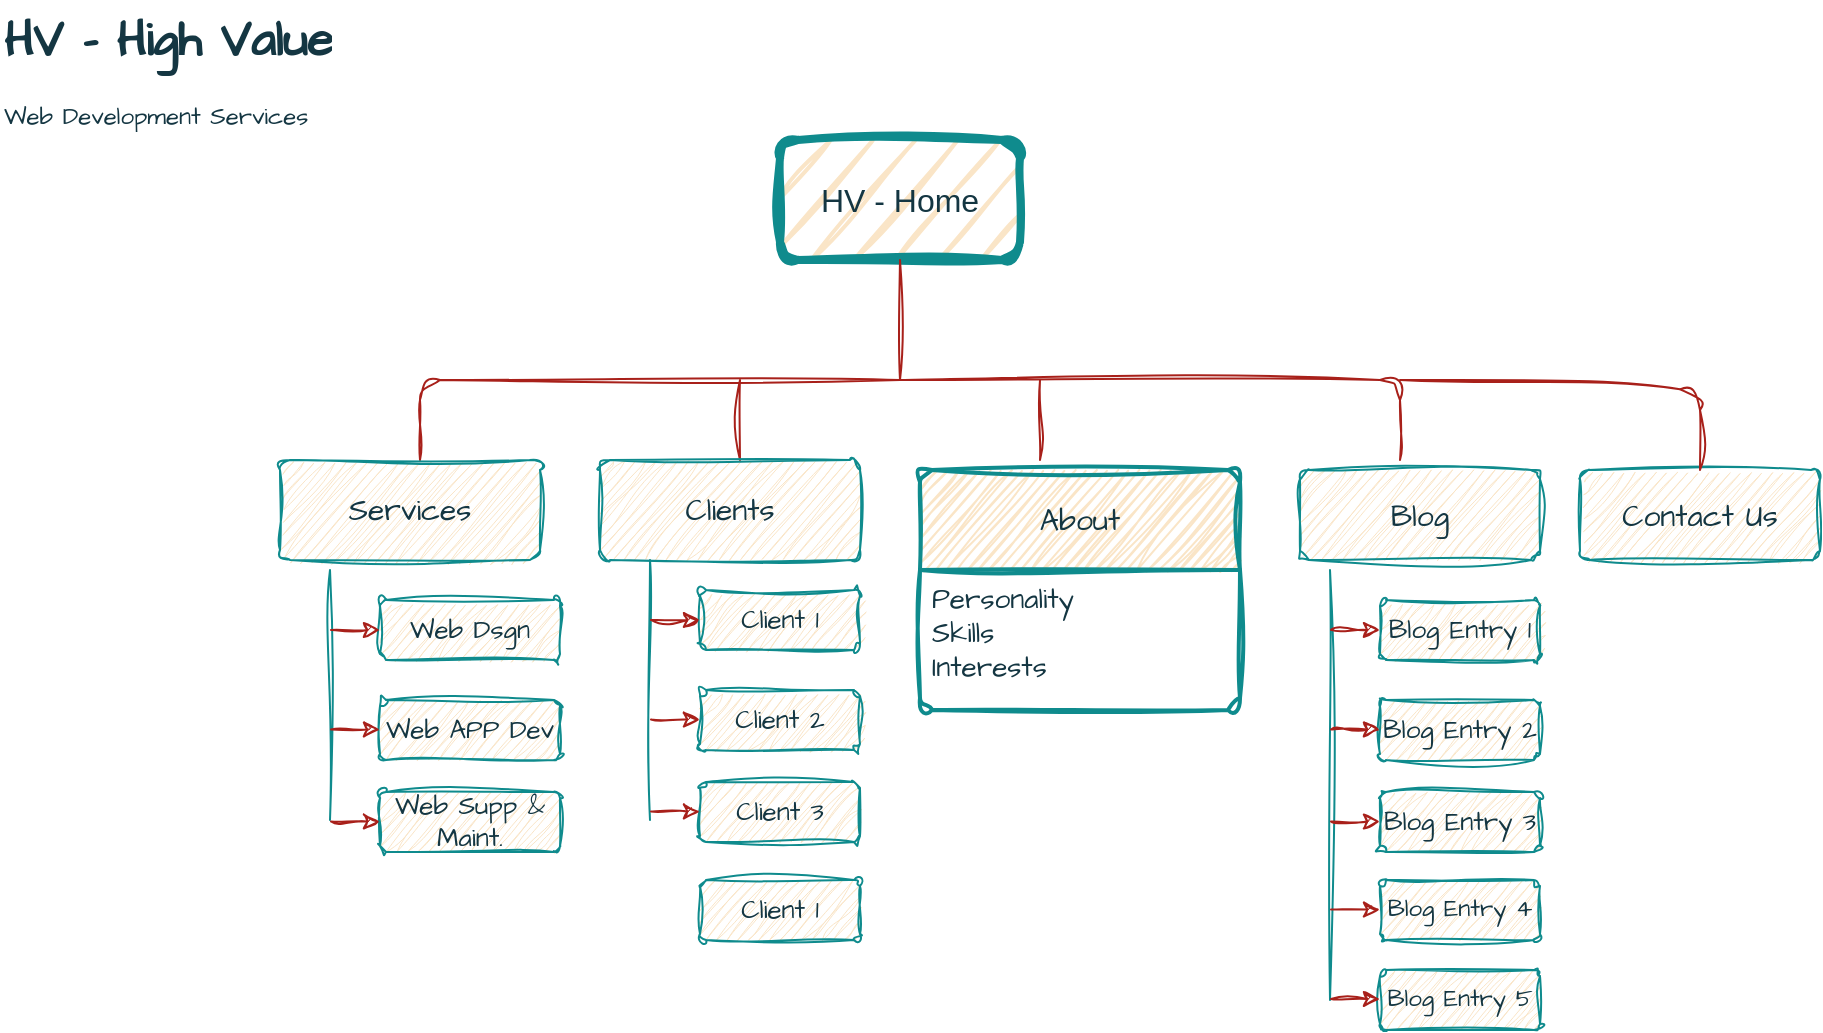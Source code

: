 <mxfile version="24.4.4" type="device">
  <diagram name="Page-1" id="8eXEsOaxJqnueghRM1Yn">
    <mxGraphModel dx="962" dy="657" grid="1" gridSize="10" guides="1" tooltips="1" connect="1" arrows="1" fold="1" page="1" pageScale="1" pageWidth="850" pageHeight="1100" background="#ffffff" math="0" shadow="0">
      <root>
        <mxCell id="0" />
        <mxCell id="1" parent="0" />
        <mxCell id="rd8gchI_zRjW1YwkivaT-2" value="&lt;font style=&quot;font-size: 16px;&quot;&gt;HV - Home&lt;/font&gt;" style="rounded=1;whiteSpace=wrap;html=1;strokeWidth=4;sketch=1;curveFitting=1;jiggle=2;labelBackgroundColor=none;fillColor=#FAE5C7;strokeColor=#0F8B8D;fontColor=#143642;" parent="1" vertex="1">
          <mxGeometry x="420" y="250" width="120" height="60" as="geometry" />
        </mxCell>
        <mxCell id="rd8gchI_zRjW1YwkivaT-27" value="" style="endArrow=none;html=1;rounded=1;exitX=0.5;exitY=0;exitDx=0;exitDy=0;sketch=1;curveFitting=1;jiggle=2;labelBackgroundColor=none;strokeColor=#A8201A;fontColor=default;" parent="1" edge="1">
          <mxGeometry width="50" height="50" relative="1" as="geometry">
            <mxPoint x="240" y="410" as="sourcePoint" />
            <mxPoint x="480" y="370" as="targetPoint" />
            <Array as="points">
              <mxPoint x="240" y="370" />
            </Array>
          </mxGeometry>
        </mxCell>
        <mxCell id="rd8gchI_zRjW1YwkivaT-28" value="" style="endArrow=none;html=1;rounded=1;sketch=1;curveFitting=1;jiggle=2;labelBackgroundColor=none;strokeColor=#A8201A;fontColor=default;" parent="1" edge="1">
          <mxGeometry width="50" height="50" relative="1" as="geometry">
            <mxPoint x="730" y="410" as="sourcePoint" />
            <mxPoint x="480" y="370" as="targetPoint" />
            <Array as="points">
              <mxPoint x="730" y="370" />
            </Array>
          </mxGeometry>
        </mxCell>
        <mxCell id="rd8gchI_zRjW1YwkivaT-29" value="" style="endArrow=none;html=1;rounded=1;entryX=0.5;entryY=0;entryDx=0;entryDy=0;sketch=1;curveFitting=1;jiggle=2;labelBackgroundColor=none;strokeColor=#A8201A;fontColor=default;" parent="1" edge="1">
          <mxGeometry width="50" height="50" relative="1" as="geometry">
            <mxPoint x="400" y="370" as="sourcePoint" />
            <mxPoint x="400" y="410" as="targetPoint" />
          </mxGeometry>
        </mxCell>
        <mxCell id="rd8gchI_zRjW1YwkivaT-30" value="" style="endArrow=none;html=1;rounded=1;exitX=0.5;exitY=0;exitDx=0;exitDy=0;sketch=1;curveFitting=1;jiggle=2;labelBackgroundColor=none;strokeColor=#A8201A;fontColor=default;" parent="1" edge="1">
          <mxGeometry width="50" height="50" relative="1" as="geometry">
            <mxPoint x="550" y="410" as="sourcePoint" />
            <mxPoint x="550" y="370" as="targetPoint" />
          </mxGeometry>
        </mxCell>
        <mxCell id="rd8gchI_zRjW1YwkivaT-31" value="" style="endArrow=none;html=1;rounded=1;entryX=0.5;entryY=1;entryDx=0;entryDy=0;sketch=1;curveFitting=1;jiggle=2;labelBackgroundColor=none;strokeColor=#A8201A;fontColor=default;" parent="1" target="rd8gchI_zRjW1YwkivaT-2" edge="1">
          <mxGeometry width="50" height="50" relative="1" as="geometry">
            <mxPoint x="480" y="370" as="sourcePoint" />
            <mxPoint x="450" y="320" as="targetPoint" />
          </mxGeometry>
        </mxCell>
        <mxCell id="rd8gchI_zRjW1YwkivaT-39" value="&lt;span style=&quot;font-size: 15px;&quot;&gt;About&lt;/span&gt;" style="swimlane;childLayout=stackLayout;horizontal=1;startSize=50;horizontalStack=0;rounded=1;fontSize=14;fontStyle=0;strokeWidth=2;resizeParent=0;resizeLast=1;shadow=0;dashed=0;align=center;arcSize=4;whiteSpace=wrap;html=1;sketch=1;hachureGap=4;jiggle=2;curveFitting=1;strokeColor=#0F8B8D;fontFamily=Architects Daughter;fontSource=https%3A%2F%2Ffonts.googleapis.com%2Fcss%3Ffamily%3DArchitects%2BDaughter;fontColor=#143642;fillColor=#FAE5C7;labelBackgroundColor=none;" parent="1" vertex="1">
          <mxGeometry x="490" y="415" width="160" height="120" as="geometry">
            <mxRectangle x="490" y="415" width="120" height="50" as="alternateBounds" />
          </mxGeometry>
        </mxCell>
        <mxCell id="rd8gchI_zRjW1YwkivaT-40" value="&lt;font style=&quot;font-size: 14px;&quot;&gt;Personality&lt;/font&gt;&lt;div style=&quot;font-size: 14px;&quot;&gt;&lt;font style=&quot;font-size: 14px;&quot;&gt;Skills&lt;br&gt;Interests&lt;/font&gt;&lt;/div&gt;" style="align=left;strokeColor=none;fillColor=none;spacingLeft=4;fontSize=12;verticalAlign=top;resizable=0;rotatable=0;part=1;html=1;sketch=1;hachureGap=4;jiggle=2;curveFitting=1;fontFamily=Architects Daughter;fontSource=https%3A%2F%2Ffonts.googleapis.com%2Fcss%3Ffamily%3DArchitects%2BDaughter;fontColor=#143642;labelBackgroundColor=none;" parent="rd8gchI_zRjW1YwkivaT-39" vertex="1">
          <mxGeometry y="50" width="160" height="70" as="geometry" />
        </mxCell>
        <mxCell id="rd8gchI_zRjW1YwkivaT-41" value="&lt;font style=&quot;font-size: 15px;&quot;&gt;Contact Us&lt;/font&gt;" style="rounded=1;arcSize=10;whiteSpace=wrap;html=1;align=center;sketch=1;hachureGap=4;jiggle=2;curveFitting=1;strokeColor=#0F8B8D;fontFamily=Architects Daughter;fontSource=https%3A%2F%2Ffonts.googleapis.com%2Fcss%3Ffamily%3DArchitects%2BDaughter;fontColor=#143642;fillColor=#FAE5C7;labelBackgroundColor=none;" parent="1" vertex="1">
          <mxGeometry x="820" y="415" width="120" height="45" as="geometry" />
        </mxCell>
        <mxCell id="rd8gchI_zRjW1YwkivaT-43" value="&lt;font style=&quot;font-size: 15px;&quot;&gt;Services&lt;/font&gt;" style="rounded=1;arcSize=10;whiteSpace=wrap;html=1;align=center;sketch=1;hachureGap=4;jiggle=2;curveFitting=1;strokeColor=#0F8B8D;fontFamily=Architects Daughter;fontSource=https%3A%2F%2Ffonts.googleapis.com%2Fcss%3Ffamily%3DArchitects%2BDaughter;fontColor=#143642;fillColor=#FAE5C7;labelBackgroundColor=none;" parent="1" vertex="1">
          <mxGeometry x="170" y="410" width="130" height="50" as="geometry" />
        </mxCell>
        <mxCell id="rd8gchI_zRjW1YwkivaT-44" value="&lt;font style=&quot;font-size: 15px;&quot;&gt;Clients&lt;/font&gt;" style="rounded=1;arcSize=10;whiteSpace=wrap;html=1;align=center;sketch=1;hachureGap=4;jiggle=2;curveFitting=1;strokeColor=#0F8B8D;fontFamily=Architects Daughter;fontSource=https%3A%2F%2Ffonts.googleapis.com%2Fcss%3Ffamily%3DArchitects%2BDaughter;fontColor=#143642;fillColor=#FAE5C7;labelBackgroundColor=none;" parent="1" vertex="1">
          <mxGeometry x="330" y="410" width="130" height="50" as="geometry" />
        </mxCell>
        <mxCell id="rd8gchI_zRjW1YwkivaT-45" value="&lt;h1 style=&quot;margin-top: 0px;&quot;&gt;HV - High Value&lt;/h1&gt;&lt;div&gt;Web Development Services&lt;/div&gt;" style="text;html=1;whiteSpace=wrap;overflow=hidden;rounded=0;fontFamily=Architects Daughter;fontSource=https%3A%2F%2Ffonts.googleapis.com%2Fcss%3Ffamily%3DArchitects%2BDaughter;fontColor=#143642;labelBackgroundColor=none;" parent="1" vertex="1">
          <mxGeometry x="30" y="180" width="180" height="80" as="geometry" />
        </mxCell>
        <mxCell id="ARyJvicGROZKpsDTt1A1-1" value="&lt;span style=&quot;font-size: 15px;&quot;&gt;Blog&lt;/span&gt;" style="rounded=1;arcSize=10;whiteSpace=wrap;html=1;align=center;sketch=1;hachureGap=4;jiggle=2;curveFitting=1;strokeColor=#0F8B8D;fontFamily=Architects Daughter;fontSource=https%3A%2F%2Ffonts.googleapis.com%2Fcss%3Ffamily%3DArchitects%2BDaughter;fontColor=#143642;fillColor=#FAE5C7;labelBackgroundColor=none;" vertex="1" parent="1">
          <mxGeometry x="680" y="415" width="120" height="45" as="geometry" />
        </mxCell>
        <mxCell id="ARyJvicGROZKpsDTt1A1-3" value="" style="endArrow=none;html=1;rounded=1;sketch=1;curveFitting=1;jiggle=2;labelBackgroundColor=none;strokeColor=#A8201A;fontColor=default;" edge="1" parent="1">
          <mxGeometry width="50" height="50" relative="1" as="geometry">
            <mxPoint x="880" y="415" as="sourcePoint" />
            <mxPoint x="730" y="370" as="targetPoint" />
            <Array as="points">
              <mxPoint x="880" y="375" />
            </Array>
          </mxGeometry>
        </mxCell>
        <mxCell id="ARyJvicGROZKpsDTt1A1-20" value="&lt;font style=&quot;font-size: 13px;&quot;&gt;Blog Entry 1&lt;/font&gt;" style="rounded=1;arcSize=10;whiteSpace=wrap;html=1;align=center;sketch=1;hachureGap=4;jiggle=2;curveFitting=1;strokeColor=#0F8B8D;fontFamily=Architects Daughter;fontSource=https%3A%2F%2Ffonts.googleapis.com%2Fcss%3Ffamily%3DArchitects%2BDaughter;fontColor=#143642;fillColor=#FAE5C7;labelBackgroundColor=none;" vertex="1" parent="1">
          <mxGeometry x="720" y="480" width="80" height="30" as="geometry" />
        </mxCell>
        <mxCell id="ARyJvicGROZKpsDTt1A1-23" value="&lt;font style=&quot;font-size: 13px;&quot;&gt;Blog Entry 2&lt;/font&gt;" style="rounded=1;arcSize=10;whiteSpace=wrap;html=1;align=center;sketch=1;hachureGap=4;jiggle=2;curveFitting=1;strokeColor=#0F8B8D;fontFamily=Architects Daughter;fontSource=https%3A%2F%2Ffonts.googleapis.com%2Fcss%3Ffamily%3DArchitects%2BDaughter;fontColor=#143642;fillColor=#FAE5C7;labelBackgroundColor=none;" vertex="1" parent="1">
          <mxGeometry x="720" y="530" width="80" height="30" as="geometry" />
        </mxCell>
        <mxCell id="ARyJvicGROZKpsDTt1A1-26" value="&lt;font style=&quot;font-size: 13px;&quot;&gt;Blog Entry 3&lt;/font&gt;" style="rounded=1;arcSize=10;whiteSpace=wrap;html=1;align=center;sketch=1;hachureGap=4;jiggle=2;curveFitting=1;strokeColor=#0F8B8D;fontFamily=Architects Daughter;fontSource=https%3A%2F%2Ffonts.googleapis.com%2Fcss%3Ffamily%3DArchitects%2BDaughter;fontColor=#143642;fillColor=#FAE5C7;labelBackgroundColor=none;" vertex="1" parent="1">
          <mxGeometry x="720" y="576" width="80" height="30" as="geometry" />
        </mxCell>
        <mxCell id="ARyJvicGROZKpsDTt1A1-27" value="&lt;font style=&quot;font-size: 12px;&quot;&gt;Blog Entry 4&lt;/font&gt;" style="rounded=1;arcSize=10;whiteSpace=wrap;html=1;align=center;sketch=1;hachureGap=4;jiggle=2;curveFitting=1;strokeColor=#0F8B8D;fontFamily=Architects Daughter;fontSource=https%3A%2F%2Ffonts.googleapis.com%2Fcss%3Ffamily%3DArchitects%2BDaughter;fontColor=#143642;fillColor=#FAE5C7;labelBackgroundColor=none;" vertex="1" parent="1">
          <mxGeometry x="720" y="620" width="80" height="30" as="geometry" />
        </mxCell>
        <mxCell id="ARyJvicGROZKpsDTt1A1-28" value="&lt;font style=&quot;font-size: 12px;&quot;&gt;Blog Entry 5&lt;/font&gt;" style="rounded=1;arcSize=10;whiteSpace=wrap;html=1;align=center;sketch=1;hachureGap=4;jiggle=2;curveFitting=1;strokeColor=#0F8B8D;fontFamily=Architects Daughter;fontSource=https%3A%2F%2Ffonts.googleapis.com%2Fcss%3Ffamily%3DArchitects%2BDaughter;fontColor=#143642;fillColor=#FAE5C7;labelBackgroundColor=none;" vertex="1" parent="1">
          <mxGeometry x="720" y="665" width="80" height="30" as="geometry" />
        </mxCell>
        <mxCell id="ARyJvicGROZKpsDTt1A1-29" value="" style="shape=line;html=1;strokeWidth=1;strokeColor=#0F8B8D;sketch=1;hachureGap=4;jiggle=2;curveFitting=1;fontFamily=Architects Daughter;fontSource=https%3A%2F%2Ffonts.googleapis.com%2Fcss%3Ffamily%3DArchitects%2BDaughter;direction=south;labelBackgroundColor=none;fillColor=#FAE5C7;fontColor=#143642;" vertex="1" parent="1">
          <mxGeometry x="690" y="465" width="10" height="215" as="geometry" />
        </mxCell>
        <mxCell id="ARyJvicGROZKpsDTt1A1-32" value="" style="endArrow=classic;html=1;rounded=0;sketch=1;hachureGap=4;jiggle=2;curveFitting=1;fontFamily=Architects Daughter;fontSource=https%3A%2F%2Ffonts.googleapis.com%2Fcss%3Ffamily%3DArchitects%2BDaughter;exitX=0.13;exitY=0.45;exitDx=0;exitDy=0;exitPerimeter=0;entryX=0;entryY=0.5;entryDx=0;entryDy=0;labelBackgroundColor=none;strokeColor=#A8201A;fontColor=default;" edge="1" parent="1" target="ARyJvicGROZKpsDTt1A1-20">
          <mxGeometry width="50" height="50" relative="1" as="geometry">
            <mxPoint x="695.5" y="494.95" as="sourcePoint" />
            <mxPoint x="720" y="496.75" as="targetPoint" />
          </mxGeometry>
        </mxCell>
        <mxCell id="ARyJvicGROZKpsDTt1A1-36" value="" style="endArrow=classic;html=1;rounded=0;sketch=1;hachureGap=4;jiggle=2;curveFitting=1;fontFamily=Architects Daughter;fontSource=https%3A%2F%2Ffonts.googleapis.com%2Fcss%3Ffamily%3DArchitects%2BDaughter;exitX=0.13;exitY=0.45;exitDx=0;exitDy=0;exitPerimeter=0;entryX=0;entryY=0.5;entryDx=0;entryDy=0;labelBackgroundColor=none;strokeColor=#A8201A;fontColor=default;" edge="1" parent="1">
          <mxGeometry width="50" height="50" relative="1" as="geometry">
            <mxPoint x="695.5" y="544.75" as="sourcePoint" />
            <mxPoint x="720" y="544.8" as="targetPoint" />
          </mxGeometry>
        </mxCell>
        <mxCell id="ARyJvicGROZKpsDTt1A1-37" value="" style="endArrow=classic;html=1;rounded=0;sketch=1;hachureGap=4;jiggle=2;curveFitting=1;fontFamily=Architects Daughter;fontSource=https%3A%2F%2Ffonts.googleapis.com%2Fcss%3Ffamily%3DArchitects%2BDaughter;exitX=0.13;exitY=0.45;exitDx=0;exitDy=0;exitPerimeter=0;entryX=0;entryY=0.5;entryDx=0;entryDy=0;labelBackgroundColor=none;strokeColor=#A8201A;fontColor=default;" edge="1" parent="1">
          <mxGeometry width="50" height="50" relative="1" as="geometry">
            <mxPoint x="695.5" y="590.75" as="sourcePoint" />
            <mxPoint x="720" y="590.8" as="targetPoint" />
          </mxGeometry>
        </mxCell>
        <mxCell id="ARyJvicGROZKpsDTt1A1-38" value="" style="endArrow=classic;html=1;rounded=0;sketch=1;hachureGap=4;jiggle=2;curveFitting=1;fontFamily=Architects Daughter;fontSource=https%3A%2F%2Ffonts.googleapis.com%2Fcss%3Ffamily%3DArchitects%2BDaughter;exitX=0.13;exitY=0.45;exitDx=0;exitDy=0;exitPerimeter=0;entryX=0;entryY=0.5;entryDx=0;entryDy=0;labelBackgroundColor=none;strokeColor=#A8201A;fontColor=default;" edge="1" parent="1">
          <mxGeometry width="50" height="50" relative="1" as="geometry">
            <mxPoint x="695.5" y="634.75" as="sourcePoint" />
            <mxPoint x="720" y="634.8" as="targetPoint" />
          </mxGeometry>
        </mxCell>
        <mxCell id="ARyJvicGROZKpsDTt1A1-39" value="" style="endArrow=classic;html=1;rounded=0;sketch=1;hachureGap=4;jiggle=2;curveFitting=1;fontFamily=Architects Daughter;fontSource=https%3A%2F%2Ffonts.googleapis.com%2Fcss%3Ffamily%3DArchitects%2BDaughter;exitX=0.13;exitY=0.45;exitDx=0;exitDy=0;exitPerimeter=0;entryX=0;entryY=0.5;entryDx=0;entryDy=0;labelBackgroundColor=none;strokeColor=#A8201A;fontColor=default;" edge="1" parent="1">
          <mxGeometry width="50" height="50" relative="1" as="geometry">
            <mxPoint x="695.5" y="679.5" as="sourcePoint" />
            <mxPoint x="720" y="679.55" as="targetPoint" />
          </mxGeometry>
        </mxCell>
        <mxCell id="ARyJvicGROZKpsDTt1A1-40" value="&lt;font style=&quot;font-size: 13px;&quot;&gt;Web Dsgn&lt;/font&gt;" style="rounded=1;arcSize=10;whiteSpace=wrap;html=1;align=center;sketch=1;hachureGap=4;jiggle=2;curveFitting=1;strokeColor=#0F8B8D;fontFamily=Architects Daughter;fontSource=https%3A%2F%2Ffonts.googleapis.com%2Fcss%3Ffamily%3DArchitects%2BDaughter;fontColor=#143642;fillColor=#FAE5C7;labelBackgroundColor=none;" vertex="1" parent="1">
          <mxGeometry x="220" y="480" width="90" height="30" as="geometry" />
        </mxCell>
        <mxCell id="ARyJvicGROZKpsDTt1A1-41" value="&lt;font style=&quot;font-size: 13px;&quot;&gt;Web APP Dev&lt;/font&gt;" style="rounded=1;arcSize=10;whiteSpace=wrap;html=1;align=center;sketch=1;hachureGap=4;jiggle=2;curveFitting=1;strokeColor=#0F8B8D;fontFamily=Architects Daughter;fontSource=https%3A%2F%2Ffonts.googleapis.com%2Fcss%3Ffamily%3DArchitects%2BDaughter;fontColor=#143642;fillColor=#FAE5C7;labelBackgroundColor=none;" vertex="1" parent="1">
          <mxGeometry x="220" y="530" width="90" height="30" as="geometry" />
        </mxCell>
        <mxCell id="ARyJvicGROZKpsDTt1A1-42" value="&lt;font style=&quot;font-size: 13px;&quot;&gt;Web Supp &amp;amp; Maint.&lt;/font&gt;" style="rounded=1;arcSize=10;whiteSpace=wrap;html=1;align=center;sketch=1;hachureGap=4;jiggle=2;curveFitting=1;strokeColor=#0F8B8D;fontFamily=Architects Daughter;fontSource=https%3A%2F%2Ffonts.googleapis.com%2Fcss%3Ffamily%3DArchitects%2BDaughter;fontColor=#143642;fillColor=#FAE5C7;labelBackgroundColor=none;" vertex="1" parent="1">
          <mxGeometry x="220" y="576" width="90" height="30" as="geometry" />
        </mxCell>
        <mxCell id="ARyJvicGROZKpsDTt1A1-43" value="" style="shape=line;html=1;strokeWidth=1;strokeColor=#0F8B8D;sketch=1;hachureGap=4;jiggle=2;curveFitting=1;fontFamily=Architects Daughter;fontSource=https%3A%2F%2Ffonts.googleapis.com%2Fcss%3Ffamily%3DArchitects%2BDaughter;direction=south;labelBackgroundColor=none;fillColor=#FAE5C7;fontColor=#143642;" vertex="1" parent="1">
          <mxGeometry x="190" y="465" width="10" height="125" as="geometry" />
        </mxCell>
        <mxCell id="ARyJvicGROZKpsDTt1A1-44" value="" style="endArrow=classic;html=1;rounded=0;sketch=1;hachureGap=4;jiggle=2;curveFitting=1;fontFamily=Architects Daughter;fontSource=https%3A%2F%2Ffonts.googleapis.com%2Fcss%3Ffamily%3DArchitects%2BDaughter;exitX=0.13;exitY=0.45;exitDx=0;exitDy=0;exitPerimeter=0;entryX=0;entryY=0.5;entryDx=0;entryDy=0;labelBackgroundColor=none;strokeColor=#A8201A;fontColor=default;" edge="1" parent="1" target="ARyJvicGROZKpsDTt1A1-40">
          <mxGeometry width="50" height="50" relative="1" as="geometry">
            <mxPoint x="195.5" y="494.95" as="sourcePoint" />
            <mxPoint x="220" y="496.75" as="targetPoint" />
          </mxGeometry>
        </mxCell>
        <mxCell id="ARyJvicGROZKpsDTt1A1-45" value="" style="endArrow=classic;html=1;rounded=0;sketch=1;hachureGap=4;jiggle=2;curveFitting=1;fontFamily=Architects Daughter;fontSource=https%3A%2F%2Ffonts.googleapis.com%2Fcss%3Ffamily%3DArchitects%2BDaughter;exitX=0.13;exitY=0.45;exitDx=0;exitDy=0;exitPerimeter=0;entryX=0;entryY=0.5;entryDx=0;entryDy=0;labelBackgroundColor=none;strokeColor=#A8201A;fontColor=default;" edge="1" parent="1">
          <mxGeometry width="50" height="50" relative="1" as="geometry">
            <mxPoint x="195.5" y="544.75" as="sourcePoint" />
            <mxPoint x="220" y="544.8" as="targetPoint" />
          </mxGeometry>
        </mxCell>
        <mxCell id="ARyJvicGROZKpsDTt1A1-46" value="" style="endArrow=classic;html=1;rounded=0;sketch=1;hachureGap=4;jiggle=2;curveFitting=1;fontFamily=Architects Daughter;fontSource=https%3A%2F%2Ffonts.googleapis.com%2Fcss%3Ffamily%3DArchitects%2BDaughter;exitX=0.13;exitY=0.45;exitDx=0;exitDy=0;exitPerimeter=0;entryX=0;entryY=0.5;entryDx=0;entryDy=0;labelBackgroundColor=none;strokeColor=#A8201A;fontColor=default;" edge="1" parent="1">
          <mxGeometry width="50" height="50" relative="1" as="geometry">
            <mxPoint x="195.5" y="590.75" as="sourcePoint" />
            <mxPoint x="220" y="590.8" as="targetPoint" />
          </mxGeometry>
        </mxCell>
        <mxCell id="ARyJvicGROZKpsDTt1A1-48" value="&lt;font style=&quot;font-size: 13px;&quot;&gt;Client 1&lt;/font&gt;" style="rounded=1;arcSize=10;whiteSpace=wrap;html=1;align=center;sketch=1;hachureGap=4;jiggle=2;curveFitting=1;strokeColor=#0F8B8D;fontFamily=Architects Daughter;fontSource=https%3A%2F%2Ffonts.googleapis.com%2Fcss%3Ffamily%3DArchitects%2BDaughter;fontColor=#143642;fillColor=#FAE5C7;labelBackgroundColor=none;" vertex="1" parent="1">
          <mxGeometry x="380" y="475" width="80" height="30" as="geometry" />
        </mxCell>
        <mxCell id="ARyJvicGROZKpsDTt1A1-49" value="&lt;font style=&quot;font-size: 13px;&quot;&gt;Client 2&lt;/font&gt;" style="rounded=1;arcSize=10;whiteSpace=wrap;html=1;align=center;sketch=1;hachureGap=4;jiggle=2;curveFitting=1;strokeColor=#0F8B8D;fontFamily=Architects Daughter;fontSource=https%3A%2F%2Ffonts.googleapis.com%2Fcss%3Ffamily%3DArchitects%2BDaughter;fontColor=#143642;fillColor=#FAE5C7;labelBackgroundColor=none;" vertex="1" parent="1">
          <mxGeometry x="380" y="525" width="80" height="30" as="geometry" />
        </mxCell>
        <mxCell id="ARyJvicGROZKpsDTt1A1-50" value="&lt;font style=&quot;font-size: 13px;&quot;&gt;Client 3&lt;/font&gt;" style="rounded=1;arcSize=10;whiteSpace=wrap;html=1;align=center;sketch=1;hachureGap=4;jiggle=2;curveFitting=1;strokeColor=#0F8B8D;fontFamily=Architects Daughter;fontSource=https%3A%2F%2Ffonts.googleapis.com%2Fcss%3Ffamily%3DArchitects%2BDaughter;fontColor=#143642;fillColor=#FAE5C7;labelBackgroundColor=none;" vertex="1" parent="1">
          <mxGeometry x="380" y="571" width="80" height="30" as="geometry" />
        </mxCell>
        <mxCell id="ARyJvicGROZKpsDTt1A1-51" value="" style="shape=line;html=1;strokeWidth=1;strokeColor=#0F8B8D;sketch=1;hachureGap=4;jiggle=2;curveFitting=1;fontFamily=Architects Daughter;fontSource=https%3A%2F%2Ffonts.googleapis.com%2Fcss%3Ffamily%3DArchitects%2BDaughter;direction=south;labelBackgroundColor=none;fillColor=#FAE5C7;fontColor=#143642;" vertex="1" parent="1">
          <mxGeometry x="350" y="460" width="10" height="130" as="geometry" />
        </mxCell>
        <mxCell id="ARyJvicGROZKpsDTt1A1-52" value="" style="endArrow=classic;html=1;rounded=0;sketch=1;hachureGap=4;jiggle=2;curveFitting=1;fontFamily=Architects Daughter;fontSource=https%3A%2F%2Ffonts.googleapis.com%2Fcss%3Ffamily%3DArchitects%2BDaughter;exitX=0.13;exitY=0.45;exitDx=0;exitDy=0;exitPerimeter=0;entryX=0;entryY=0.5;entryDx=0;entryDy=0;labelBackgroundColor=none;strokeColor=#A8201A;fontColor=default;" edge="1" parent="1" target="ARyJvicGROZKpsDTt1A1-48">
          <mxGeometry width="50" height="50" relative="1" as="geometry">
            <mxPoint x="355.5" y="489.95" as="sourcePoint" />
            <mxPoint x="380" y="491.75" as="targetPoint" />
          </mxGeometry>
        </mxCell>
        <mxCell id="ARyJvicGROZKpsDTt1A1-53" value="" style="endArrow=classic;html=1;rounded=0;sketch=1;hachureGap=4;jiggle=2;curveFitting=1;fontFamily=Architects Daughter;fontSource=https%3A%2F%2Ffonts.googleapis.com%2Fcss%3Ffamily%3DArchitects%2BDaughter;exitX=0.13;exitY=0.45;exitDx=0;exitDy=0;exitPerimeter=0;entryX=0;entryY=0.5;entryDx=0;entryDy=0;labelBackgroundColor=none;strokeColor=#A8201A;fontColor=default;" edge="1" parent="1">
          <mxGeometry width="50" height="50" relative="1" as="geometry">
            <mxPoint x="355.5" y="539.75" as="sourcePoint" />
            <mxPoint x="380" y="539.8" as="targetPoint" />
          </mxGeometry>
        </mxCell>
        <mxCell id="ARyJvicGROZKpsDTt1A1-54" value="" style="endArrow=classic;html=1;rounded=0;sketch=1;hachureGap=4;jiggle=2;curveFitting=1;fontFamily=Architects Daughter;fontSource=https%3A%2F%2Ffonts.googleapis.com%2Fcss%3Ffamily%3DArchitects%2BDaughter;exitX=0.13;exitY=0.45;exitDx=0;exitDy=0;exitPerimeter=0;entryX=0;entryY=0.5;entryDx=0;entryDy=0;labelBackgroundColor=none;strokeColor=#A8201A;fontColor=default;" edge="1" parent="1">
          <mxGeometry width="50" height="50" relative="1" as="geometry">
            <mxPoint x="355.5" y="585.75" as="sourcePoint" />
            <mxPoint x="380" y="585.8" as="targetPoint" />
          </mxGeometry>
        </mxCell>
        <mxCell id="ARyJvicGROZKpsDTt1A1-55" value="&lt;font style=&quot;font-size: 13px;&quot;&gt;Client 1&lt;/font&gt;" style="rounded=1;arcSize=10;whiteSpace=wrap;html=1;align=center;sketch=1;hachureGap=4;jiggle=2;curveFitting=1;strokeColor=#0F8B8D;fontFamily=Architects Daughter;fontSource=https%3A%2F%2Ffonts.googleapis.com%2Fcss%3Ffamily%3DArchitects%2BDaughter;fontColor=#143642;fillColor=#FAE5C7;labelBackgroundColor=none;" vertex="1" parent="1">
          <mxGeometry x="380" y="620" width="80" height="30" as="geometry" />
        </mxCell>
      </root>
    </mxGraphModel>
  </diagram>
</mxfile>
